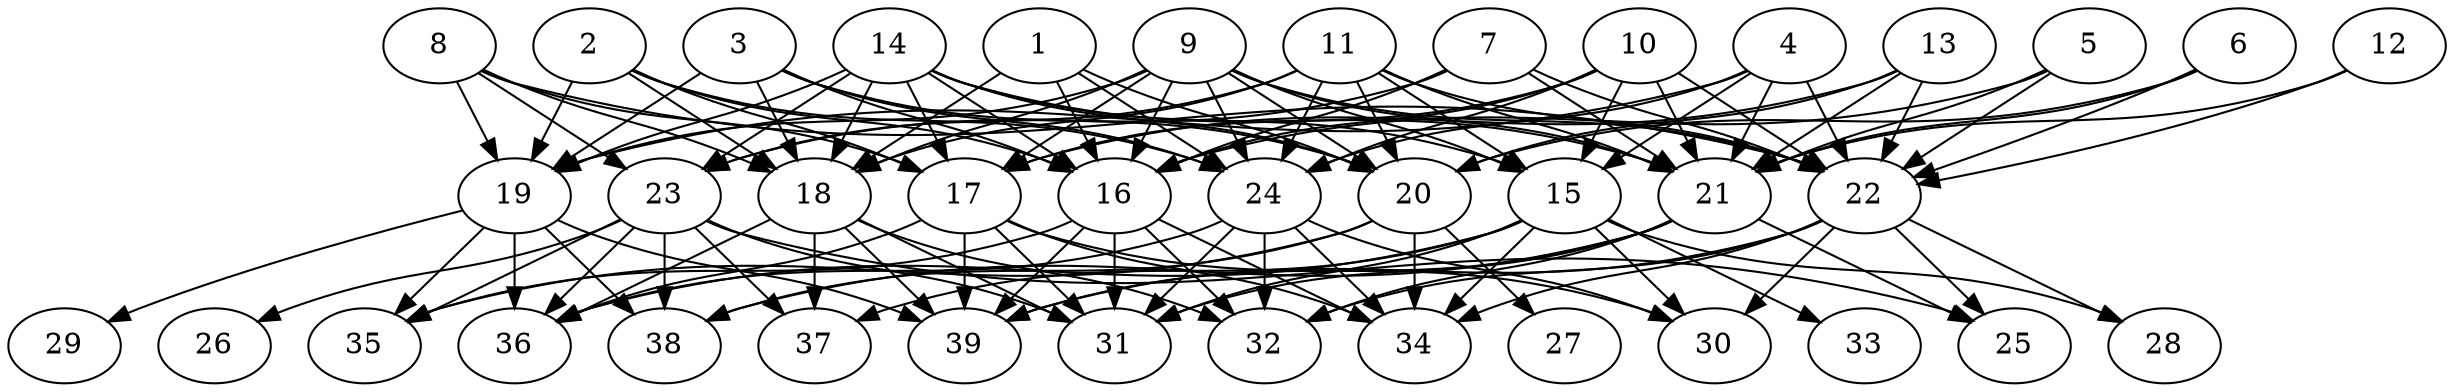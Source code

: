 // DAG (tier=3-complex, mode=data, n=39, ccr=0.512, fat=0.863, density=0.684, regular=0.359, jump=0.278, mindata=4194304, maxdata=33554432)
// DAG automatically generated by daggen at Sun Aug 24 16:33:35 2025
// /home/ermia/Project/Environments/daggen/bin/daggen --dot --ccr 0.512 --fat 0.863 --regular 0.359 --density 0.684 --jump 0.278 --mindata 4194304 --maxdata 33554432 -n 39 
digraph G {
  1 [size="16550327489067337728", alpha="0.14", expect_size="8275163744533668864"]
  1 -> 16 [size ="8234522365657088"]
  1 -> 18 [size ="8234522365657088"]
  1 -> 20 [size ="8234522365657088"]
  1 -> 24 [size ="8234522365657088"]
  2 [size="121891725576253734912", alpha="0.11", expect_size="60945862788126867456"]
  2 -> 16 [size ="196670612570112"]
  2 -> 17 [size ="196670612570112"]
  2 -> 18 [size ="196670612570112"]
  2 -> 19 [size ="196670612570112"]
  2 -> 24 [size ="196670612570112"]
  3 [size="22604391701512716", alpha="0.01", expect_size="11302195850756358"]
  3 -> 16 [size ="411159240900608"]
  3 -> 18 [size ="411159240900608"]
  3 -> 19 [size ="411159240900608"]
  3 -> 20 [size ="411159240900608"]
  3 -> 24 [size ="411159240900608"]
  4 [size="231696383050837393408", alpha="0.02", expect_size="115848191525418696704"]
  4 -> 15 [size ="301788594962432"]
  4 -> 19 [size ="301788594962432"]
  4 -> 21 [size ="301788594962432"]
  4 -> 22 [size ="301788594962432"]
  4 -> 24 [size ="301788594962432"]
  5 [size="9312063905928163328", alpha="0.06", expect_size="4656031952964081664"]
  5 -> 16 [size ="4576792346099712"]
  5 -> 21 [size ="4576792346099712"]
  5 -> 22 [size ="4576792346099712"]
  6 [size="181845458491843200", alpha="0.02", expect_size="90922729245921600"]
  6 -> 20 [size ="5478676523122688"]
  6 -> 21 [size ="5478676523122688"]
  6 -> 22 [size ="5478676523122688"]
  7 [size="5223653869909644288", alpha="0.08", expect_size="2611826934954822144"]
  7 -> 16 [size ="1727162386219008"]
  7 -> 21 [size ="1727162386219008"]
  7 -> 22 [size ="1727162386219008"]
  7 -> 23 [size ="1727162386219008"]
  8 [size="2340433924243362304", alpha="0.03", expect_size="1170216962121681152"]
  8 -> 17 [size ="891330402189312"]
  8 -> 18 [size ="891330402189312"]
  8 -> 19 [size ="891330402189312"]
  8 -> 22 [size ="891330402189312"]
  8 -> 23 [size ="891330402189312"]
  9 [size="117046968312876080", alpha="0.09", expect_size="58523484156438040"]
  9 -> 15 [size ="2333059194028032"]
  9 -> 16 [size ="2333059194028032"]
  9 -> 17 [size ="2333059194028032"]
  9 -> 18 [size ="2333059194028032"]
  9 -> 19 [size ="2333059194028032"]
  9 -> 20 [size ="2333059194028032"]
  9 -> 21 [size ="2333059194028032"]
  9 -> 22 [size ="2333059194028032"]
  9 -> 24 [size ="2333059194028032"]
  10 [size="23186495595619708567552", alpha="0.19", expect_size="11593247797809854283776"]
  10 -> 15 [size ="6504991447580672"]
  10 -> 16 [size ="6504991447580672"]
  10 -> 17 [size ="6504991447580672"]
  10 -> 21 [size ="6504991447580672"]
  10 -> 22 [size ="6504991447580672"]
  10 -> 24 [size ="6504991447580672"]
  11 [size="30747418354383864201216", alpha="0.20", expect_size="15373709177191932100608"]
  11 -> 15 [size ="7851676992012288"]
  11 -> 18 [size ="7851676992012288"]
  11 -> 20 [size ="7851676992012288"]
  11 -> 21 [size ="7851676992012288"]
  11 -> 22 [size ="7851676992012288"]
  11 -> 23 [size ="7851676992012288"]
  11 -> 24 [size ="7851676992012288"]
  12 [size="65204725531612032", alpha="0.18", expect_size="32602362765806016"]
  12 -> 21 [size ="1076456243331072"]
  12 -> 22 [size ="1076456243331072"]
  13 [size="7169519465444729856", alpha="0.06", expect_size="3584759732722364928"]
  13 -> 17 [size ="3188132623155200"]
  13 -> 20 [size ="3188132623155200"]
  13 -> 21 [size ="3188132623155200"]
  13 -> 22 [size ="3188132623155200"]
  14 [size="542571790803664896000", alpha="0.10", expect_size="271285895401832448000"]
  14 -> 15 [size ="532183567564800"]
  14 -> 16 [size ="532183567564800"]
  14 -> 17 [size ="532183567564800"]
  14 -> 18 [size ="532183567564800"]
  14 -> 19 [size ="532183567564800"]
  14 -> 20 [size ="532183567564800"]
  14 -> 21 [size ="532183567564800"]
  14 -> 23 [size ="532183567564800"]
  15 [size="1385135046848334080", alpha="0.11", expect_size="692567523424167040"]
  15 -> 28 [size ="1664192662732800"]
  15 -> 30 [size ="1664192662732800"]
  15 -> 31 [size ="1664192662732800"]
  15 -> 33 [size ="1664192662732800"]
  15 -> 34 [size ="1664192662732800"]
  15 -> 36 [size ="1664192662732800"]
  15 -> 37 [size ="1664192662732800"]
  16 [size="480350198744341376", alpha="0.09", expect_size="240175099372170688"]
  16 -> 31 [size ="209883005714432"]
  16 -> 32 [size ="209883005714432"]
  16 -> 34 [size ="209883005714432"]
  16 -> 35 [size ="209883005714432"]
  16 -> 39 [size ="209883005714432"]
  17 [size="7605763280300146688000", alpha="0.07", expect_size="3802881640150073344000"]
  17 -> 30 [size ="3093987275571200"]
  17 -> 31 [size ="3093987275571200"]
  17 -> 34 [size ="3093987275571200"]
  17 -> 36 [size ="3093987275571200"]
  17 -> 39 [size ="3093987275571200"]
  18 [size="295380839282198784", alpha="0.12", expect_size="147690419641099392"]
  18 -> 31 [size ="4826605134282752"]
  18 -> 32 [size ="4826605134282752"]
  18 -> 36 [size ="4826605134282752"]
  18 -> 37 [size ="4826605134282752"]
  18 -> 39 [size ="4826605134282752"]
  19 [size="164846353942863232", alpha="0.03", expect_size="82423176971431616"]
  19 -> 29 [size ="7167167116083200"]
  19 -> 35 [size ="7167167116083200"]
  19 -> 36 [size ="7167167116083200"]
  19 -> 38 [size ="7167167116083200"]
  19 -> 39 [size ="7167167116083200"]
  20 [size="1870279699939401728", alpha="0.15", expect_size="935139849969700864"]
  20 -> 27 [size ="842387714736128"]
  20 -> 34 [size ="842387714736128"]
  20 -> 35 [size ="842387714736128"]
  20 -> 38 [size ="842387714736128"]
  21 [size="3901759532806675890176", alpha="0.11", expect_size="1950879766403337945088"]
  21 -> 25 [size ="1982730346692608"]
  21 -> 31 [size ="1982730346692608"]
  21 -> 32 [size ="1982730346692608"]
  21 -> 38 [size ="1982730346692608"]
  21 -> 39 [size ="1982730346692608"]
  22 [size="6820505056463150080", alpha="0.00", expect_size="3410252528231575040"]
  22 -> 25 [size ="4383715413196800"]
  22 -> 28 [size ="4383715413196800"]
  22 -> 30 [size ="4383715413196800"]
  22 -> 32 [size ="4383715413196800"]
  22 -> 34 [size ="4383715413196800"]
  22 -> 39 [size ="4383715413196800"]
  23 [size="10638670454675093504", alpha="0.13", expect_size="5319335227337546752"]
  23 -> 25 [size ="3746383278374912"]
  23 -> 26 [size ="3746383278374912"]
  23 -> 31 [size ="3746383278374912"]
  23 -> 35 [size ="3746383278374912"]
  23 -> 36 [size ="3746383278374912"]
  23 -> 37 [size ="3746383278374912"]
  23 -> 38 [size ="3746383278374912"]
  24 [size="13675018038981110530048", alpha="0.04", expect_size="6837509019490555265024"]
  24 -> 30 [size ="4574833144758272"]
  24 -> 31 [size ="4574833144758272"]
  24 -> 32 [size ="4574833144758272"]
  24 -> 34 [size ="4574833144758272"]
  24 -> 36 [size ="4574833144758272"]
  25 [size="29381246833194954653696", alpha="0.12", expect_size="14690623416597477326848"]
  26 [size="479323218372261760", alpha="0.17", expect_size="239661609186130880"]
  27 [size="23397496823598800", alpha="0.06", expect_size="11698748411799400"]
  28 [size="32582259888412356", alpha="0.19", expect_size="16291129944206178"]
  29 [size="970341908194456192", alpha="0.20", expect_size="485170954097228096"]
  30 [size="7083551820483657728000", alpha="0.02", expect_size="3541775910241828864000"]
  31 [size="3512677562521993728", alpha="0.01", expect_size="1756338781260996864"]
  32 [size="18789255338128744448", alpha="0.15", expect_size="9394627669064372224"]
  33 [size="365965213723530368", alpha="0.17", expect_size="182982606861765184"]
  34 [size="174062779866853120", alpha="0.15", expect_size="87031389933426560"]
  35 [size="4527106975384731648000", alpha="0.19", expect_size="2263553487692365824000"]
  36 [size="3737856436662939136", alpha="0.01", expect_size="1868928218331469568"]
  37 [size="22792429843225400", alpha="0.14", expect_size="11396214921612700"]
  38 [size="22947521329626112589824", alpha="0.04", expect_size="11473760664813056294912"]
  39 [size="7461277855817273344", alpha="0.09", expect_size="3730638927908636672"]
}